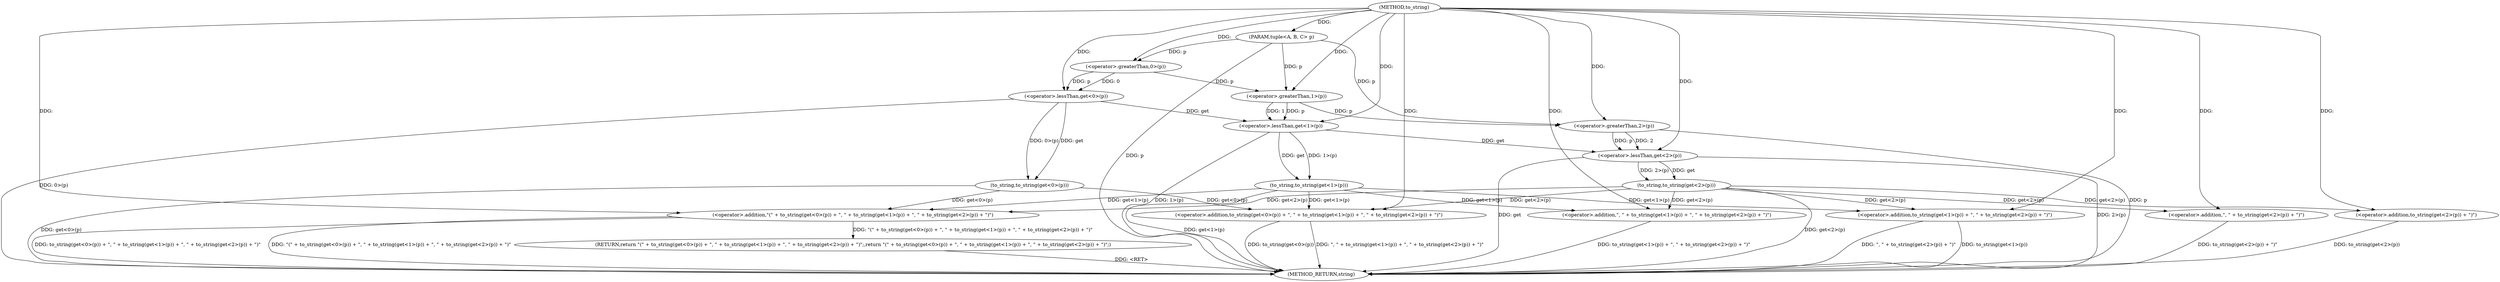 digraph "to_string" {  
"1000287" [label = "(METHOD,to_string)" ]
"1000319" [label = "(METHOD_RETURN,string)" ]
"1000288" [label = "(PARAM,tuple<A, B, C> p)" ]
"1000290" [label = "(RETURN,return \"(\" + to_string(get<0>(p)) + \", \" + to_string(get<1>(p)) + \", \" + to_string(get<2>(p)) + \")\";,return \"(\" + to_string(get<0>(p)) + \", \" + to_string(get<1>(p)) + \", \" + to_string(get<2>(p)) + \")\";)" ]
"1000291" [label = "(<operator>.addition,\"(\" + to_string(get<0>(p)) + \", \" + to_string(get<1>(p)) + \", \" + to_string(get<2>(p)) + \")\")" ]
"1000293" [label = "(<operator>.addition,to_string(get<0>(p)) + \", \" + to_string(get<1>(p)) + \", \" + to_string(get<2>(p)) + \")\")" ]
"1000294" [label = "(to_string,to_string(get<0>(p)))" ]
"1000300" [label = "(<operator>.addition,\", \" + to_string(get<1>(p)) + \", \" + to_string(get<2>(p)) + \")\")" ]
"1000295" [label = "(<operator>.lessThan,get<0>(p))" ]
"1000302" [label = "(<operator>.addition,to_string(get<1>(p)) + \", \" + to_string(get<2>(p)) + \")\")" ]
"1000297" [label = "(<operator>.greaterThan,0>(p))" ]
"1000303" [label = "(to_string,to_string(get<1>(p)))" ]
"1000309" [label = "(<operator>.addition,\", \" + to_string(get<2>(p)) + \")\")" ]
"1000304" [label = "(<operator>.lessThan,get<1>(p))" ]
"1000311" [label = "(<operator>.addition,to_string(get<2>(p)) + \")\")" ]
"1000306" [label = "(<operator>.greaterThan,1>(p))" ]
"1000312" [label = "(to_string,to_string(get<2>(p)))" ]
"1000313" [label = "(<operator>.lessThan,get<2>(p))" ]
"1000315" [label = "(<operator>.greaterThan,2>(p))" ]
  "1000288" -> "1000319"  [ label = "DDG: p"] 
  "1000295" -> "1000319"  [ label = "DDG: 0>(p)"] 
  "1000294" -> "1000319"  [ label = "DDG: get<0>(p)"] 
  "1000293" -> "1000319"  [ label = "DDG: to_string(get<0>(p))"] 
  "1000304" -> "1000319"  [ label = "DDG: 1>(p)"] 
  "1000303" -> "1000319"  [ label = "DDG: get<1>(p)"] 
  "1000302" -> "1000319"  [ label = "DDG: to_string(get<1>(p))"] 
  "1000313" -> "1000319"  [ label = "DDG: get"] 
  "1000315" -> "1000319"  [ label = "DDG: p"] 
  "1000313" -> "1000319"  [ label = "DDG: 2>(p)"] 
  "1000312" -> "1000319"  [ label = "DDG: get<2>(p)"] 
  "1000311" -> "1000319"  [ label = "DDG: to_string(get<2>(p))"] 
  "1000309" -> "1000319"  [ label = "DDG: to_string(get<2>(p)) + \")\""] 
  "1000302" -> "1000319"  [ label = "DDG: \", \" + to_string(get<2>(p)) + \")\""] 
  "1000300" -> "1000319"  [ label = "DDG: to_string(get<1>(p)) + \", \" + to_string(get<2>(p)) + \")\""] 
  "1000293" -> "1000319"  [ label = "DDG: \", \" + to_string(get<1>(p)) + \", \" + to_string(get<2>(p)) + \")\""] 
  "1000291" -> "1000319"  [ label = "DDG: to_string(get<0>(p)) + \", \" + to_string(get<1>(p)) + \", \" + to_string(get<2>(p)) + \")\""] 
  "1000291" -> "1000319"  [ label = "DDG: \"(\" + to_string(get<0>(p)) + \", \" + to_string(get<1>(p)) + \", \" + to_string(get<2>(p)) + \")\""] 
  "1000290" -> "1000319"  [ label = "DDG: <RET>"] 
  "1000287" -> "1000288"  [ label = "DDG: "] 
  "1000291" -> "1000290"  [ label = "DDG: \"(\" + to_string(get<0>(p)) + \", \" + to_string(get<1>(p)) + \", \" + to_string(get<2>(p)) + \")\""] 
  "1000294" -> "1000291"  [ label = "DDG: get<0>(p)"] 
  "1000303" -> "1000291"  [ label = "DDG: get<1>(p)"] 
  "1000287" -> "1000291"  [ label = "DDG: "] 
  "1000312" -> "1000291"  [ label = "DDG: get<2>(p)"] 
  "1000294" -> "1000293"  [ label = "DDG: get<0>(p)"] 
  "1000303" -> "1000293"  [ label = "DDG: get<1>(p)"] 
  "1000287" -> "1000293"  [ label = "DDG: "] 
  "1000312" -> "1000293"  [ label = "DDG: get<2>(p)"] 
  "1000295" -> "1000294"  [ label = "DDG: 0>(p)"] 
  "1000295" -> "1000294"  [ label = "DDG: get"] 
  "1000287" -> "1000300"  [ label = "DDG: "] 
  "1000303" -> "1000300"  [ label = "DDG: get<1>(p)"] 
  "1000312" -> "1000300"  [ label = "DDG: get<2>(p)"] 
  "1000287" -> "1000295"  [ label = "DDG: "] 
  "1000297" -> "1000295"  [ label = "DDG: 0"] 
  "1000297" -> "1000295"  [ label = "DDG: p"] 
  "1000303" -> "1000302"  [ label = "DDG: get<1>(p)"] 
  "1000287" -> "1000302"  [ label = "DDG: "] 
  "1000312" -> "1000302"  [ label = "DDG: get<2>(p)"] 
  "1000287" -> "1000297"  [ label = "DDG: "] 
  "1000288" -> "1000297"  [ label = "DDG: p"] 
  "1000304" -> "1000303"  [ label = "DDG: get"] 
  "1000304" -> "1000303"  [ label = "DDG: 1>(p)"] 
  "1000287" -> "1000309"  [ label = "DDG: "] 
  "1000312" -> "1000309"  [ label = "DDG: get<2>(p)"] 
  "1000295" -> "1000304"  [ label = "DDG: get"] 
  "1000287" -> "1000304"  [ label = "DDG: "] 
  "1000306" -> "1000304"  [ label = "DDG: p"] 
  "1000306" -> "1000304"  [ label = "DDG: 1"] 
  "1000312" -> "1000311"  [ label = "DDG: get<2>(p)"] 
  "1000287" -> "1000311"  [ label = "DDG: "] 
  "1000287" -> "1000306"  [ label = "DDG: "] 
  "1000297" -> "1000306"  [ label = "DDG: p"] 
  "1000288" -> "1000306"  [ label = "DDG: p"] 
  "1000313" -> "1000312"  [ label = "DDG: 2>(p)"] 
  "1000313" -> "1000312"  [ label = "DDG: get"] 
  "1000304" -> "1000313"  [ label = "DDG: get"] 
  "1000287" -> "1000313"  [ label = "DDG: "] 
  "1000315" -> "1000313"  [ label = "DDG: p"] 
  "1000315" -> "1000313"  [ label = "DDG: 2"] 
  "1000287" -> "1000315"  [ label = "DDG: "] 
  "1000306" -> "1000315"  [ label = "DDG: p"] 
  "1000288" -> "1000315"  [ label = "DDG: p"] 
}
